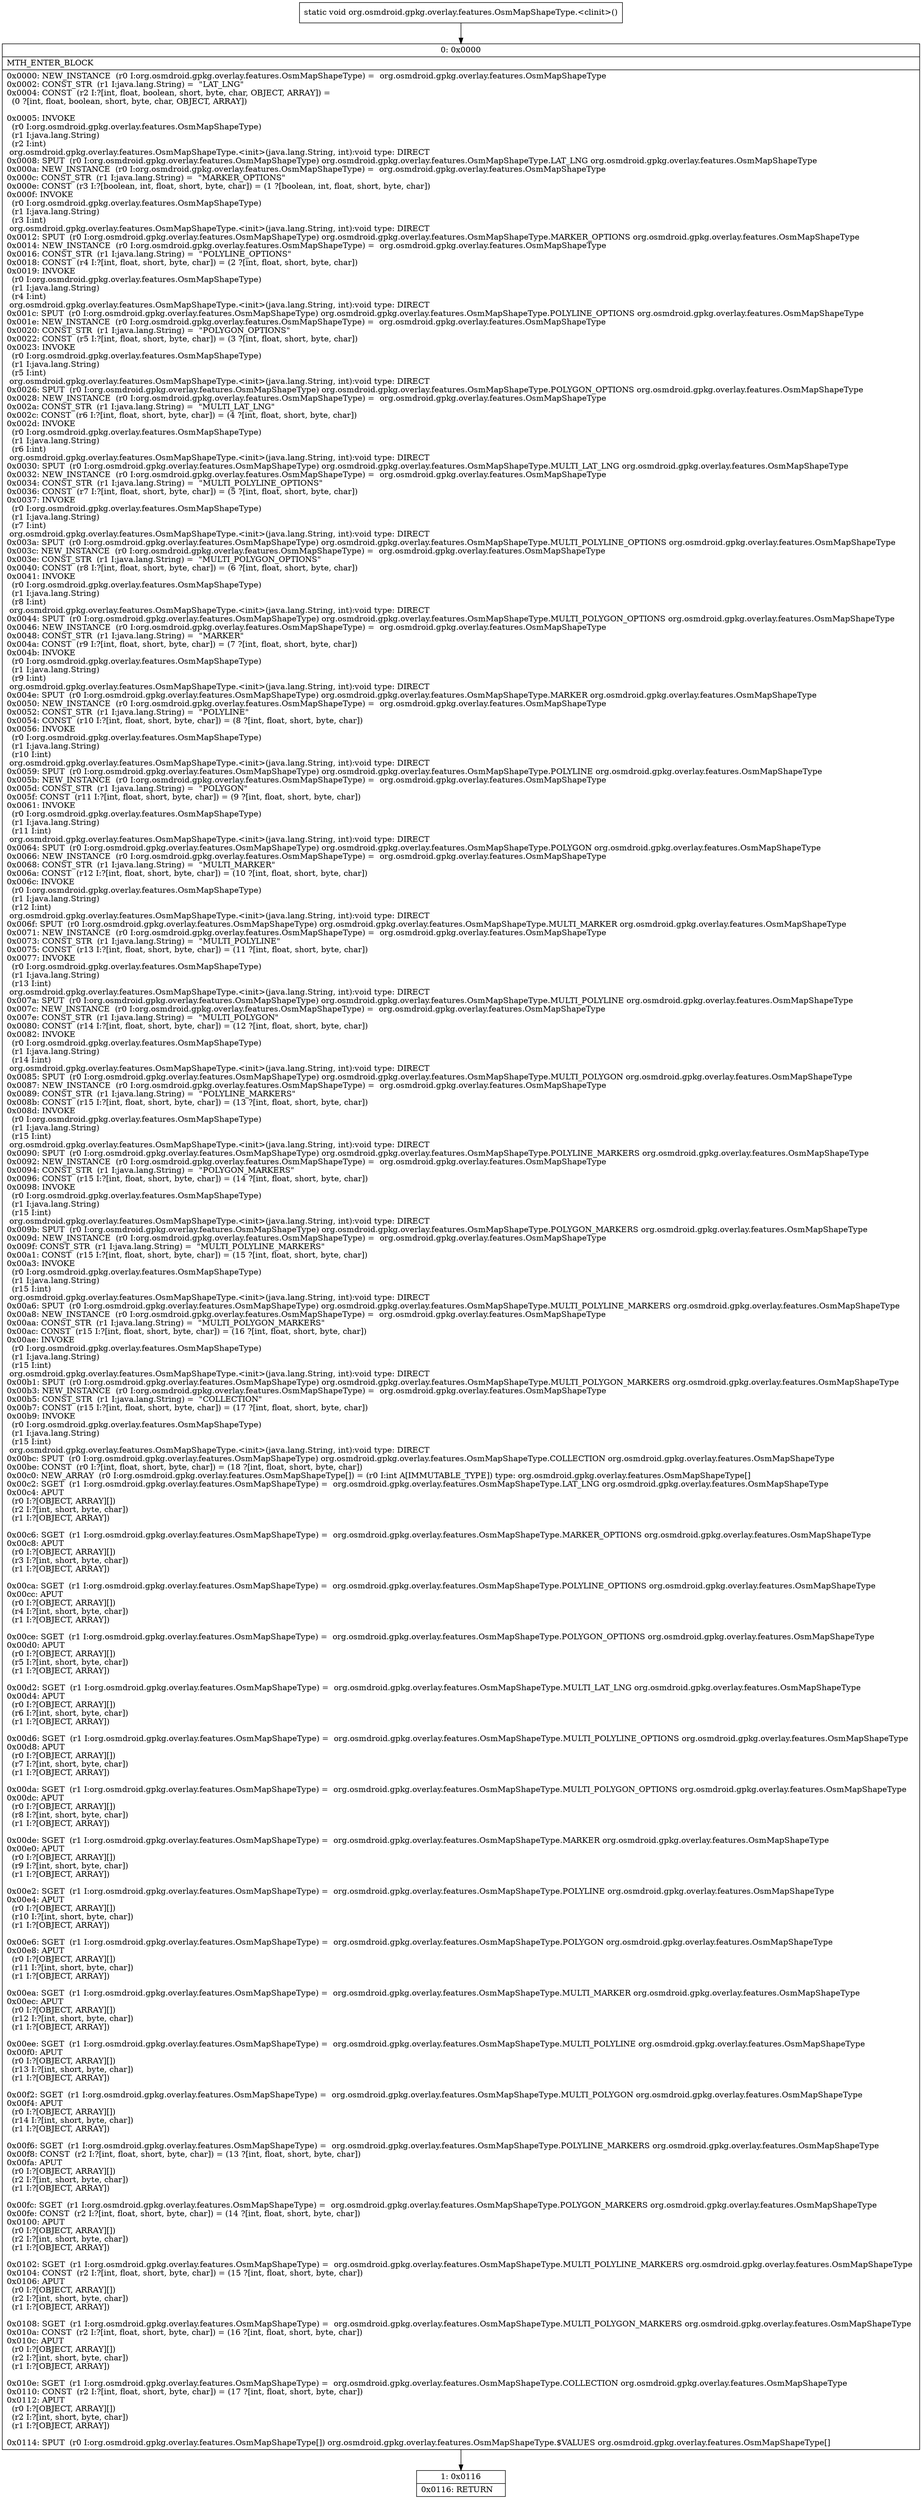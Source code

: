 digraph "CFG fororg.osmdroid.gpkg.overlay.features.OsmMapShapeType.\<clinit\>()V" {
Node_0 [shape=record,label="{0\:\ 0x0000|MTH_ENTER_BLOCK\l|0x0000: NEW_INSTANCE  (r0 I:org.osmdroid.gpkg.overlay.features.OsmMapShapeType) =  org.osmdroid.gpkg.overlay.features.OsmMapShapeType \l0x0002: CONST_STR  (r1 I:java.lang.String) =  \"LAT_LNG\" \l0x0004: CONST  (r2 I:?[int, float, boolean, short, byte, char, OBJECT, ARRAY]) = \l  (0 ?[int, float, boolean, short, byte, char, OBJECT, ARRAY])\l \l0x0005: INVOKE  \l  (r0 I:org.osmdroid.gpkg.overlay.features.OsmMapShapeType)\l  (r1 I:java.lang.String)\l  (r2 I:int)\l org.osmdroid.gpkg.overlay.features.OsmMapShapeType.\<init\>(java.lang.String, int):void type: DIRECT \l0x0008: SPUT  (r0 I:org.osmdroid.gpkg.overlay.features.OsmMapShapeType) org.osmdroid.gpkg.overlay.features.OsmMapShapeType.LAT_LNG org.osmdroid.gpkg.overlay.features.OsmMapShapeType \l0x000a: NEW_INSTANCE  (r0 I:org.osmdroid.gpkg.overlay.features.OsmMapShapeType) =  org.osmdroid.gpkg.overlay.features.OsmMapShapeType \l0x000c: CONST_STR  (r1 I:java.lang.String) =  \"MARKER_OPTIONS\" \l0x000e: CONST  (r3 I:?[boolean, int, float, short, byte, char]) = (1 ?[boolean, int, float, short, byte, char]) \l0x000f: INVOKE  \l  (r0 I:org.osmdroid.gpkg.overlay.features.OsmMapShapeType)\l  (r1 I:java.lang.String)\l  (r3 I:int)\l org.osmdroid.gpkg.overlay.features.OsmMapShapeType.\<init\>(java.lang.String, int):void type: DIRECT \l0x0012: SPUT  (r0 I:org.osmdroid.gpkg.overlay.features.OsmMapShapeType) org.osmdroid.gpkg.overlay.features.OsmMapShapeType.MARKER_OPTIONS org.osmdroid.gpkg.overlay.features.OsmMapShapeType \l0x0014: NEW_INSTANCE  (r0 I:org.osmdroid.gpkg.overlay.features.OsmMapShapeType) =  org.osmdroid.gpkg.overlay.features.OsmMapShapeType \l0x0016: CONST_STR  (r1 I:java.lang.String) =  \"POLYLINE_OPTIONS\" \l0x0018: CONST  (r4 I:?[int, float, short, byte, char]) = (2 ?[int, float, short, byte, char]) \l0x0019: INVOKE  \l  (r0 I:org.osmdroid.gpkg.overlay.features.OsmMapShapeType)\l  (r1 I:java.lang.String)\l  (r4 I:int)\l org.osmdroid.gpkg.overlay.features.OsmMapShapeType.\<init\>(java.lang.String, int):void type: DIRECT \l0x001c: SPUT  (r0 I:org.osmdroid.gpkg.overlay.features.OsmMapShapeType) org.osmdroid.gpkg.overlay.features.OsmMapShapeType.POLYLINE_OPTIONS org.osmdroid.gpkg.overlay.features.OsmMapShapeType \l0x001e: NEW_INSTANCE  (r0 I:org.osmdroid.gpkg.overlay.features.OsmMapShapeType) =  org.osmdroid.gpkg.overlay.features.OsmMapShapeType \l0x0020: CONST_STR  (r1 I:java.lang.String) =  \"POLYGON_OPTIONS\" \l0x0022: CONST  (r5 I:?[int, float, short, byte, char]) = (3 ?[int, float, short, byte, char]) \l0x0023: INVOKE  \l  (r0 I:org.osmdroid.gpkg.overlay.features.OsmMapShapeType)\l  (r1 I:java.lang.String)\l  (r5 I:int)\l org.osmdroid.gpkg.overlay.features.OsmMapShapeType.\<init\>(java.lang.String, int):void type: DIRECT \l0x0026: SPUT  (r0 I:org.osmdroid.gpkg.overlay.features.OsmMapShapeType) org.osmdroid.gpkg.overlay.features.OsmMapShapeType.POLYGON_OPTIONS org.osmdroid.gpkg.overlay.features.OsmMapShapeType \l0x0028: NEW_INSTANCE  (r0 I:org.osmdroid.gpkg.overlay.features.OsmMapShapeType) =  org.osmdroid.gpkg.overlay.features.OsmMapShapeType \l0x002a: CONST_STR  (r1 I:java.lang.String) =  \"MULTI_LAT_LNG\" \l0x002c: CONST  (r6 I:?[int, float, short, byte, char]) = (4 ?[int, float, short, byte, char]) \l0x002d: INVOKE  \l  (r0 I:org.osmdroid.gpkg.overlay.features.OsmMapShapeType)\l  (r1 I:java.lang.String)\l  (r6 I:int)\l org.osmdroid.gpkg.overlay.features.OsmMapShapeType.\<init\>(java.lang.String, int):void type: DIRECT \l0x0030: SPUT  (r0 I:org.osmdroid.gpkg.overlay.features.OsmMapShapeType) org.osmdroid.gpkg.overlay.features.OsmMapShapeType.MULTI_LAT_LNG org.osmdroid.gpkg.overlay.features.OsmMapShapeType \l0x0032: NEW_INSTANCE  (r0 I:org.osmdroid.gpkg.overlay.features.OsmMapShapeType) =  org.osmdroid.gpkg.overlay.features.OsmMapShapeType \l0x0034: CONST_STR  (r1 I:java.lang.String) =  \"MULTI_POLYLINE_OPTIONS\" \l0x0036: CONST  (r7 I:?[int, float, short, byte, char]) = (5 ?[int, float, short, byte, char]) \l0x0037: INVOKE  \l  (r0 I:org.osmdroid.gpkg.overlay.features.OsmMapShapeType)\l  (r1 I:java.lang.String)\l  (r7 I:int)\l org.osmdroid.gpkg.overlay.features.OsmMapShapeType.\<init\>(java.lang.String, int):void type: DIRECT \l0x003a: SPUT  (r0 I:org.osmdroid.gpkg.overlay.features.OsmMapShapeType) org.osmdroid.gpkg.overlay.features.OsmMapShapeType.MULTI_POLYLINE_OPTIONS org.osmdroid.gpkg.overlay.features.OsmMapShapeType \l0x003c: NEW_INSTANCE  (r0 I:org.osmdroid.gpkg.overlay.features.OsmMapShapeType) =  org.osmdroid.gpkg.overlay.features.OsmMapShapeType \l0x003e: CONST_STR  (r1 I:java.lang.String) =  \"MULTI_POLYGON_OPTIONS\" \l0x0040: CONST  (r8 I:?[int, float, short, byte, char]) = (6 ?[int, float, short, byte, char]) \l0x0041: INVOKE  \l  (r0 I:org.osmdroid.gpkg.overlay.features.OsmMapShapeType)\l  (r1 I:java.lang.String)\l  (r8 I:int)\l org.osmdroid.gpkg.overlay.features.OsmMapShapeType.\<init\>(java.lang.String, int):void type: DIRECT \l0x0044: SPUT  (r0 I:org.osmdroid.gpkg.overlay.features.OsmMapShapeType) org.osmdroid.gpkg.overlay.features.OsmMapShapeType.MULTI_POLYGON_OPTIONS org.osmdroid.gpkg.overlay.features.OsmMapShapeType \l0x0046: NEW_INSTANCE  (r0 I:org.osmdroid.gpkg.overlay.features.OsmMapShapeType) =  org.osmdroid.gpkg.overlay.features.OsmMapShapeType \l0x0048: CONST_STR  (r1 I:java.lang.String) =  \"MARKER\" \l0x004a: CONST  (r9 I:?[int, float, short, byte, char]) = (7 ?[int, float, short, byte, char]) \l0x004b: INVOKE  \l  (r0 I:org.osmdroid.gpkg.overlay.features.OsmMapShapeType)\l  (r1 I:java.lang.String)\l  (r9 I:int)\l org.osmdroid.gpkg.overlay.features.OsmMapShapeType.\<init\>(java.lang.String, int):void type: DIRECT \l0x004e: SPUT  (r0 I:org.osmdroid.gpkg.overlay.features.OsmMapShapeType) org.osmdroid.gpkg.overlay.features.OsmMapShapeType.MARKER org.osmdroid.gpkg.overlay.features.OsmMapShapeType \l0x0050: NEW_INSTANCE  (r0 I:org.osmdroid.gpkg.overlay.features.OsmMapShapeType) =  org.osmdroid.gpkg.overlay.features.OsmMapShapeType \l0x0052: CONST_STR  (r1 I:java.lang.String) =  \"POLYLINE\" \l0x0054: CONST  (r10 I:?[int, float, short, byte, char]) = (8 ?[int, float, short, byte, char]) \l0x0056: INVOKE  \l  (r0 I:org.osmdroid.gpkg.overlay.features.OsmMapShapeType)\l  (r1 I:java.lang.String)\l  (r10 I:int)\l org.osmdroid.gpkg.overlay.features.OsmMapShapeType.\<init\>(java.lang.String, int):void type: DIRECT \l0x0059: SPUT  (r0 I:org.osmdroid.gpkg.overlay.features.OsmMapShapeType) org.osmdroid.gpkg.overlay.features.OsmMapShapeType.POLYLINE org.osmdroid.gpkg.overlay.features.OsmMapShapeType \l0x005b: NEW_INSTANCE  (r0 I:org.osmdroid.gpkg.overlay.features.OsmMapShapeType) =  org.osmdroid.gpkg.overlay.features.OsmMapShapeType \l0x005d: CONST_STR  (r1 I:java.lang.String) =  \"POLYGON\" \l0x005f: CONST  (r11 I:?[int, float, short, byte, char]) = (9 ?[int, float, short, byte, char]) \l0x0061: INVOKE  \l  (r0 I:org.osmdroid.gpkg.overlay.features.OsmMapShapeType)\l  (r1 I:java.lang.String)\l  (r11 I:int)\l org.osmdroid.gpkg.overlay.features.OsmMapShapeType.\<init\>(java.lang.String, int):void type: DIRECT \l0x0064: SPUT  (r0 I:org.osmdroid.gpkg.overlay.features.OsmMapShapeType) org.osmdroid.gpkg.overlay.features.OsmMapShapeType.POLYGON org.osmdroid.gpkg.overlay.features.OsmMapShapeType \l0x0066: NEW_INSTANCE  (r0 I:org.osmdroid.gpkg.overlay.features.OsmMapShapeType) =  org.osmdroid.gpkg.overlay.features.OsmMapShapeType \l0x0068: CONST_STR  (r1 I:java.lang.String) =  \"MULTI_MARKER\" \l0x006a: CONST  (r12 I:?[int, float, short, byte, char]) = (10 ?[int, float, short, byte, char]) \l0x006c: INVOKE  \l  (r0 I:org.osmdroid.gpkg.overlay.features.OsmMapShapeType)\l  (r1 I:java.lang.String)\l  (r12 I:int)\l org.osmdroid.gpkg.overlay.features.OsmMapShapeType.\<init\>(java.lang.String, int):void type: DIRECT \l0x006f: SPUT  (r0 I:org.osmdroid.gpkg.overlay.features.OsmMapShapeType) org.osmdroid.gpkg.overlay.features.OsmMapShapeType.MULTI_MARKER org.osmdroid.gpkg.overlay.features.OsmMapShapeType \l0x0071: NEW_INSTANCE  (r0 I:org.osmdroid.gpkg.overlay.features.OsmMapShapeType) =  org.osmdroid.gpkg.overlay.features.OsmMapShapeType \l0x0073: CONST_STR  (r1 I:java.lang.String) =  \"MULTI_POLYLINE\" \l0x0075: CONST  (r13 I:?[int, float, short, byte, char]) = (11 ?[int, float, short, byte, char]) \l0x0077: INVOKE  \l  (r0 I:org.osmdroid.gpkg.overlay.features.OsmMapShapeType)\l  (r1 I:java.lang.String)\l  (r13 I:int)\l org.osmdroid.gpkg.overlay.features.OsmMapShapeType.\<init\>(java.lang.String, int):void type: DIRECT \l0x007a: SPUT  (r0 I:org.osmdroid.gpkg.overlay.features.OsmMapShapeType) org.osmdroid.gpkg.overlay.features.OsmMapShapeType.MULTI_POLYLINE org.osmdroid.gpkg.overlay.features.OsmMapShapeType \l0x007c: NEW_INSTANCE  (r0 I:org.osmdroid.gpkg.overlay.features.OsmMapShapeType) =  org.osmdroid.gpkg.overlay.features.OsmMapShapeType \l0x007e: CONST_STR  (r1 I:java.lang.String) =  \"MULTI_POLYGON\" \l0x0080: CONST  (r14 I:?[int, float, short, byte, char]) = (12 ?[int, float, short, byte, char]) \l0x0082: INVOKE  \l  (r0 I:org.osmdroid.gpkg.overlay.features.OsmMapShapeType)\l  (r1 I:java.lang.String)\l  (r14 I:int)\l org.osmdroid.gpkg.overlay.features.OsmMapShapeType.\<init\>(java.lang.String, int):void type: DIRECT \l0x0085: SPUT  (r0 I:org.osmdroid.gpkg.overlay.features.OsmMapShapeType) org.osmdroid.gpkg.overlay.features.OsmMapShapeType.MULTI_POLYGON org.osmdroid.gpkg.overlay.features.OsmMapShapeType \l0x0087: NEW_INSTANCE  (r0 I:org.osmdroid.gpkg.overlay.features.OsmMapShapeType) =  org.osmdroid.gpkg.overlay.features.OsmMapShapeType \l0x0089: CONST_STR  (r1 I:java.lang.String) =  \"POLYLINE_MARKERS\" \l0x008b: CONST  (r15 I:?[int, float, short, byte, char]) = (13 ?[int, float, short, byte, char]) \l0x008d: INVOKE  \l  (r0 I:org.osmdroid.gpkg.overlay.features.OsmMapShapeType)\l  (r1 I:java.lang.String)\l  (r15 I:int)\l org.osmdroid.gpkg.overlay.features.OsmMapShapeType.\<init\>(java.lang.String, int):void type: DIRECT \l0x0090: SPUT  (r0 I:org.osmdroid.gpkg.overlay.features.OsmMapShapeType) org.osmdroid.gpkg.overlay.features.OsmMapShapeType.POLYLINE_MARKERS org.osmdroid.gpkg.overlay.features.OsmMapShapeType \l0x0092: NEW_INSTANCE  (r0 I:org.osmdroid.gpkg.overlay.features.OsmMapShapeType) =  org.osmdroid.gpkg.overlay.features.OsmMapShapeType \l0x0094: CONST_STR  (r1 I:java.lang.String) =  \"POLYGON_MARKERS\" \l0x0096: CONST  (r15 I:?[int, float, short, byte, char]) = (14 ?[int, float, short, byte, char]) \l0x0098: INVOKE  \l  (r0 I:org.osmdroid.gpkg.overlay.features.OsmMapShapeType)\l  (r1 I:java.lang.String)\l  (r15 I:int)\l org.osmdroid.gpkg.overlay.features.OsmMapShapeType.\<init\>(java.lang.String, int):void type: DIRECT \l0x009b: SPUT  (r0 I:org.osmdroid.gpkg.overlay.features.OsmMapShapeType) org.osmdroid.gpkg.overlay.features.OsmMapShapeType.POLYGON_MARKERS org.osmdroid.gpkg.overlay.features.OsmMapShapeType \l0x009d: NEW_INSTANCE  (r0 I:org.osmdroid.gpkg.overlay.features.OsmMapShapeType) =  org.osmdroid.gpkg.overlay.features.OsmMapShapeType \l0x009f: CONST_STR  (r1 I:java.lang.String) =  \"MULTI_POLYLINE_MARKERS\" \l0x00a1: CONST  (r15 I:?[int, float, short, byte, char]) = (15 ?[int, float, short, byte, char]) \l0x00a3: INVOKE  \l  (r0 I:org.osmdroid.gpkg.overlay.features.OsmMapShapeType)\l  (r1 I:java.lang.String)\l  (r15 I:int)\l org.osmdroid.gpkg.overlay.features.OsmMapShapeType.\<init\>(java.lang.String, int):void type: DIRECT \l0x00a6: SPUT  (r0 I:org.osmdroid.gpkg.overlay.features.OsmMapShapeType) org.osmdroid.gpkg.overlay.features.OsmMapShapeType.MULTI_POLYLINE_MARKERS org.osmdroid.gpkg.overlay.features.OsmMapShapeType \l0x00a8: NEW_INSTANCE  (r0 I:org.osmdroid.gpkg.overlay.features.OsmMapShapeType) =  org.osmdroid.gpkg.overlay.features.OsmMapShapeType \l0x00aa: CONST_STR  (r1 I:java.lang.String) =  \"MULTI_POLYGON_MARKERS\" \l0x00ac: CONST  (r15 I:?[int, float, short, byte, char]) = (16 ?[int, float, short, byte, char]) \l0x00ae: INVOKE  \l  (r0 I:org.osmdroid.gpkg.overlay.features.OsmMapShapeType)\l  (r1 I:java.lang.String)\l  (r15 I:int)\l org.osmdroid.gpkg.overlay.features.OsmMapShapeType.\<init\>(java.lang.String, int):void type: DIRECT \l0x00b1: SPUT  (r0 I:org.osmdroid.gpkg.overlay.features.OsmMapShapeType) org.osmdroid.gpkg.overlay.features.OsmMapShapeType.MULTI_POLYGON_MARKERS org.osmdroid.gpkg.overlay.features.OsmMapShapeType \l0x00b3: NEW_INSTANCE  (r0 I:org.osmdroid.gpkg.overlay.features.OsmMapShapeType) =  org.osmdroid.gpkg.overlay.features.OsmMapShapeType \l0x00b5: CONST_STR  (r1 I:java.lang.String) =  \"COLLECTION\" \l0x00b7: CONST  (r15 I:?[int, float, short, byte, char]) = (17 ?[int, float, short, byte, char]) \l0x00b9: INVOKE  \l  (r0 I:org.osmdroid.gpkg.overlay.features.OsmMapShapeType)\l  (r1 I:java.lang.String)\l  (r15 I:int)\l org.osmdroid.gpkg.overlay.features.OsmMapShapeType.\<init\>(java.lang.String, int):void type: DIRECT \l0x00bc: SPUT  (r0 I:org.osmdroid.gpkg.overlay.features.OsmMapShapeType) org.osmdroid.gpkg.overlay.features.OsmMapShapeType.COLLECTION org.osmdroid.gpkg.overlay.features.OsmMapShapeType \l0x00be: CONST  (r0 I:?[int, float, short, byte, char]) = (18 ?[int, float, short, byte, char]) \l0x00c0: NEW_ARRAY  (r0 I:org.osmdroid.gpkg.overlay.features.OsmMapShapeType[]) = (r0 I:int A[IMMUTABLE_TYPE]) type: org.osmdroid.gpkg.overlay.features.OsmMapShapeType[] \l0x00c2: SGET  (r1 I:org.osmdroid.gpkg.overlay.features.OsmMapShapeType) =  org.osmdroid.gpkg.overlay.features.OsmMapShapeType.LAT_LNG org.osmdroid.gpkg.overlay.features.OsmMapShapeType \l0x00c4: APUT  \l  (r0 I:?[OBJECT, ARRAY][])\l  (r2 I:?[int, short, byte, char])\l  (r1 I:?[OBJECT, ARRAY])\l \l0x00c6: SGET  (r1 I:org.osmdroid.gpkg.overlay.features.OsmMapShapeType) =  org.osmdroid.gpkg.overlay.features.OsmMapShapeType.MARKER_OPTIONS org.osmdroid.gpkg.overlay.features.OsmMapShapeType \l0x00c8: APUT  \l  (r0 I:?[OBJECT, ARRAY][])\l  (r3 I:?[int, short, byte, char])\l  (r1 I:?[OBJECT, ARRAY])\l \l0x00ca: SGET  (r1 I:org.osmdroid.gpkg.overlay.features.OsmMapShapeType) =  org.osmdroid.gpkg.overlay.features.OsmMapShapeType.POLYLINE_OPTIONS org.osmdroid.gpkg.overlay.features.OsmMapShapeType \l0x00cc: APUT  \l  (r0 I:?[OBJECT, ARRAY][])\l  (r4 I:?[int, short, byte, char])\l  (r1 I:?[OBJECT, ARRAY])\l \l0x00ce: SGET  (r1 I:org.osmdroid.gpkg.overlay.features.OsmMapShapeType) =  org.osmdroid.gpkg.overlay.features.OsmMapShapeType.POLYGON_OPTIONS org.osmdroid.gpkg.overlay.features.OsmMapShapeType \l0x00d0: APUT  \l  (r0 I:?[OBJECT, ARRAY][])\l  (r5 I:?[int, short, byte, char])\l  (r1 I:?[OBJECT, ARRAY])\l \l0x00d2: SGET  (r1 I:org.osmdroid.gpkg.overlay.features.OsmMapShapeType) =  org.osmdroid.gpkg.overlay.features.OsmMapShapeType.MULTI_LAT_LNG org.osmdroid.gpkg.overlay.features.OsmMapShapeType \l0x00d4: APUT  \l  (r0 I:?[OBJECT, ARRAY][])\l  (r6 I:?[int, short, byte, char])\l  (r1 I:?[OBJECT, ARRAY])\l \l0x00d6: SGET  (r1 I:org.osmdroid.gpkg.overlay.features.OsmMapShapeType) =  org.osmdroid.gpkg.overlay.features.OsmMapShapeType.MULTI_POLYLINE_OPTIONS org.osmdroid.gpkg.overlay.features.OsmMapShapeType \l0x00d8: APUT  \l  (r0 I:?[OBJECT, ARRAY][])\l  (r7 I:?[int, short, byte, char])\l  (r1 I:?[OBJECT, ARRAY])\l \l0x00da: SGET  (r1 I:org.osmdroid.gpkg.overlay.features.OsmMapShapeType) =  org.osmdroid.gpkg.overlay.features.OsmMapShapeType.MULTI_POLYGON_OPTIONS org.osmdroid.gpkg.overlay.features.OsmMapShapeType \l0x00dc: APUT  \l  (r0 I:?[OBJECT, ARRAY][])\l  (r8 I:?[int, short, byte, char])\l  (r1 I:?[OBJECT, ARRAY])\l \l0x00de: SGET  (r1 I:org.osmdroid.gpkg.overlay.features.OsmMapShapeType) =  org.osmdroid.gpkg.overlay.features.OsmMapShapeType.MARKER org.osmdroid.gpkg.overlay.features.OsmMapShapeType \l0x00e0: APUT  \l  (r0 I:?[OBJECT, ARRAY][])\l  (r9 I:?[int, short, byte, char])\l  (r1 I:?[OBJECT, ARRAY])\l \l0x00e2: SGET  (r1 I:org.osmdroid.gpkg.overlay.features.OsmMapShapeType) =  org.osmdroid.gpkg.overlay.features.OsmMapShapeType.POLYLINE org.osmdroid.gpkg.overlay.features.OsmMapShapeType \l0x00e4: APUT  \l  (r0 I:?[OBJECT, ARRAY][])\l  (r10 I:?[int, short, byte, char])\l  (r1 I:?[OBJECT, ARRAY])\l \l0x00e6: SGET  (r1 I:org.osmdroid.gpkg.overlay.features.OsmMapShapeType) =  org.osmdroid.gpkg.overlay.features.OsmMapShapeType.POLYGON org.osmdroid.gpkg.overlay.features.OsmMapShapeType \l0x00e8: APUT  \l  (r0 I:?[OBJECT, ARRAY][])\l  (r11 I:?[int, short, byte, char])\l  (r1 I:?[OBJECT, ARRAY])\l \l0x00ea: SGET  (r1 I:org.osmdroid.gpkg.overlay.features.OsmMapShapeType) =  org.osmdroid.gpkg.overlay.features.OsmMapShapeType.MULTI_MARKER org.osmdroid.gpkg.overlay.features.OsmMapShapeType \l0x00ec: APUT  \l  (r0 I:?[OBJECT, ARRAY][])\l  (r12 I:?[int, short, byte, char])\l  (r1 I:?[OBJECT, ARRAY])\l \l0x00ee: SGET  (r1 I:org.osmdroid.gpkg.overlay.features.OsmMapShapeType) =  org.osmdroid.gpkg.overlay.features.OsmMapShapeType.MULTI_POLYLINE org.osmdroid.gpkg.overlay.features.OsmMapShapeType \l0x00f0: APUT  \l  (r0 I:?[OBJECT, ARRAY][])\l  (r13 I:?[int, short, byte, char])\l  (r1 I:?[OBJECT, ARRAY])\l \l0x00f2: SGET  (r1 I:org.osmdroid.gpkg.overlay.features.OsmMapShapeType) =  org.osmdroid.gpkg.overlay.features.OsmMapShapeType.MULTI_POLYGON org.osmdroid.gpkg.overlay.features.OsmMapShapeType \l0x00f4: APUT  \l  (r0 I:?[OBJECT, ARRAY][])\l  (r14 I:?[int, short, byte, char])\l  (r1 I:?[OBJECT, ARRAY])\l \l0x00f6: SGET  (r1 I:org.osmdroid.gpkg.overlay.features.OsmMapShapeType) =  org.osmdroid.gpkg.overlay.features.OsmMapShapeType.POLYLINE_MARKERS org.osmdroid.gpkg.overlay.features.OsmMapShapeType \l0x00f8: CONST  (r2 I:?[int, float, short, byte, char]) = (13 ?[int, float, short, byte, char]) \l0x00fa: APUT  \l  (r0 I:?[OBJECT, ARRAY][])\l  (r2 I:?[int, short, byte, char])\l  (r1 I:?[OBJECT, ARRAY])\l \l0x00fc: SGET  (r1 I:org.osmdroid.gpkg.overlay.features.OsmMapShapeType) =  org.osmdroid.gpkg.overlay.features.OsmMapShapeType.POLYGON_MARKERS org.osmdroid.gpkg.overlay.features.OsmMapShapeType \l0x00fe: CONST  (r2 I:?[int, float, short, byte, char]) = (14 ?[int, float, short, byte, char]) \l0x0100: APUT  \l  (r0 I:?[OBJECT, ARRAY][])\l  (r2 I:?[int, short, byte, char])\l  (r1 I:?[OBJECT, ARRAY])\l \l0x0102: SGET  (r1 I:org.osmdroid.gpkg.overlay.features.OsmMapShapeType) =  org.osmdroid.gpkg.overlay.features.OsmMapShapeType.MULTI_POLYLINE_MARKERS org.osmdroid.gpkg.overlay.features.OsmMapShapeType \l0x0104: CONST  (r2 I:?[int, float, short, byte, char]) = (15 ?[int, float, short, byte, char]) \l0x0106: APUT  \l  (r0 I:?[OBJECT, ARRAY][])\l  (r2 I:?[int, short, byte, char])\l  (r1 I:?[OBJECT, ARRAY])\l \l0x0108: SGET  (r1 I:org.osmdroid.gpkg.overlay.features.OsmMapShapeType) =  org.osmdroid.gpkg.overlay.features.OsmMapShapeType.MULTI_POLYGON_MARKERS org.osmdroid.gpkg.overlay.features.OsmMapShapeType \l0x010a: CONST  (r2 I:?[int, float, short, byte, char]) = (16 ?[int, float, short, byte, char]) \l0x010c: APUT  \l  (r0 I:?[OBJECT, ARRAY][])\l  (r2 I:?[int, short, byte, char])\l  (r1 I:?[OBJECT, ARRAY])\l \l0x010e: SGET  (r1 I:org.osmdroid.gpkg.overlay.features.OsmMapShapeType) =  org.osmdroid.gpkg.overlay.features.OsmMapShapeType.COLLECTION org.osmdroid.gpkg.overlay.features.OsmMapShapeType \l0x0110: CONST  (r2 I:?[int, float, short, byte, char]) = (17 ?[int, float, short, byte, char]) \l0x0112: APUT  \l  (r0 I:?[OBJECT, ARRAY][])\l  (r2 I:?[int, short, byte, char])\l  (r1 I:?[OBJECT, ARRAY])\l \l0x0114: SPUT  (r0 I:org.osmdroid.gpkg.overlay.features.OsmMapShapeType[]) org.osmdroid.gpkg.overlay.features.OsmMapShapeType.$VALUES org.osmdroid.gpkg.overlay.features.OsmMapShapeType[] \l}"];
Node_1 [shape=record,label="{1\:\ 0x0116|0x0116: RETURN   \l}"];
MethodNode[shape=record,label="{static void org.osmdroid.gpkg.overlay.features.OsmMapShapeType.\<clinit\>() }"];
MethodNode -> Node_0;
Node_0 -> Node_1;
}

